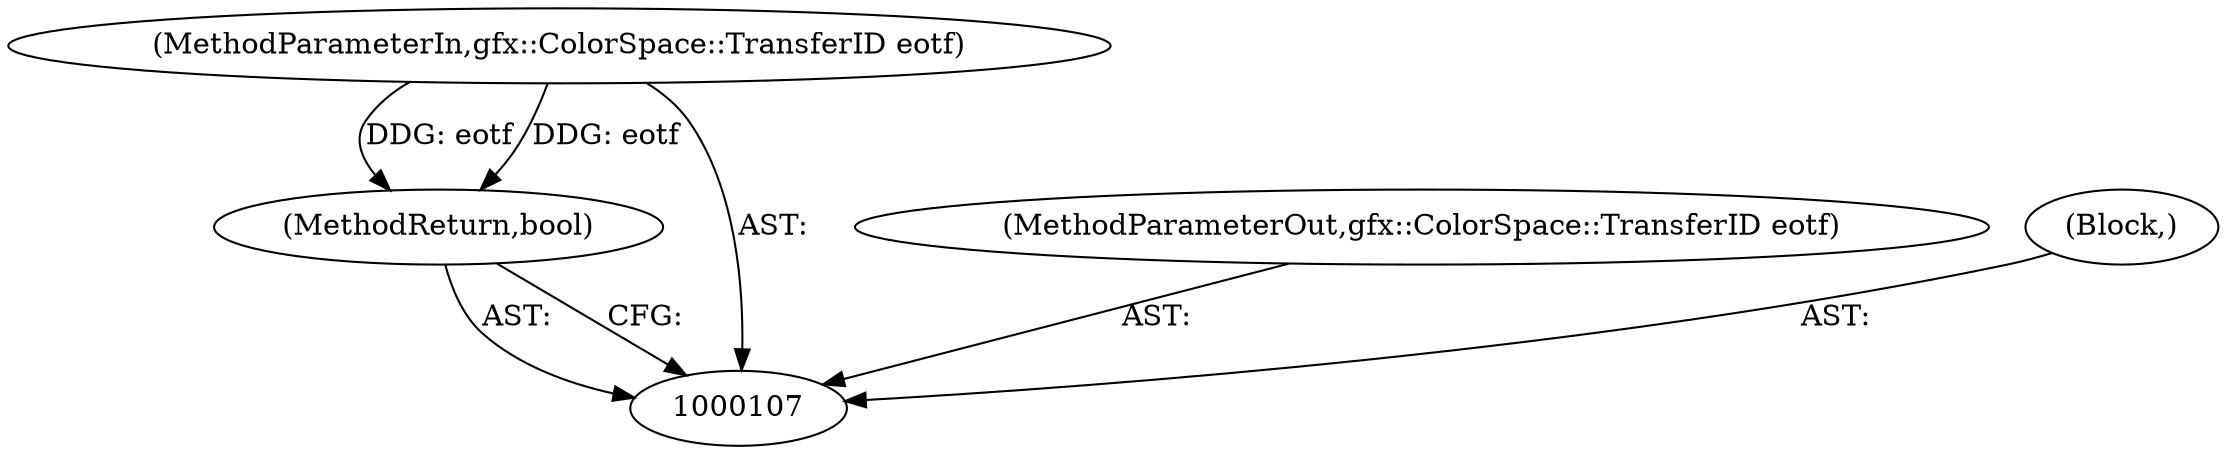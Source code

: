 digraph "0_Chrome_2fb4f2c9c461551d43fdfa28ef4c960da81a47dd_0" {
"1000110" [label="(MethodReturn,bool)"];
"1000108" [label="(MethodParameterIn,gfx::ColorSpace::TransferID eotf)"];
"1000115" [label="(MethodParameterOut,gfx::ColorSpace::TransferID eotf)"];
"1000109" [label="(Block,)"];
"1000110" -> "1000107"  [label="AST: "];
"1000110" -> "1000107"  [label="CFG: "];
"1000108" -> "1000110"  [label="DDG: eotf"];
"1000108" -> "1000107"  [label="AST: "];
"1000108" -> "1000110"  [label="DDG: eotf"];
"1000115" -> "1000107"  [label="AST: "];
"1000109" -> "1000107"  [label="AST: "];
}
